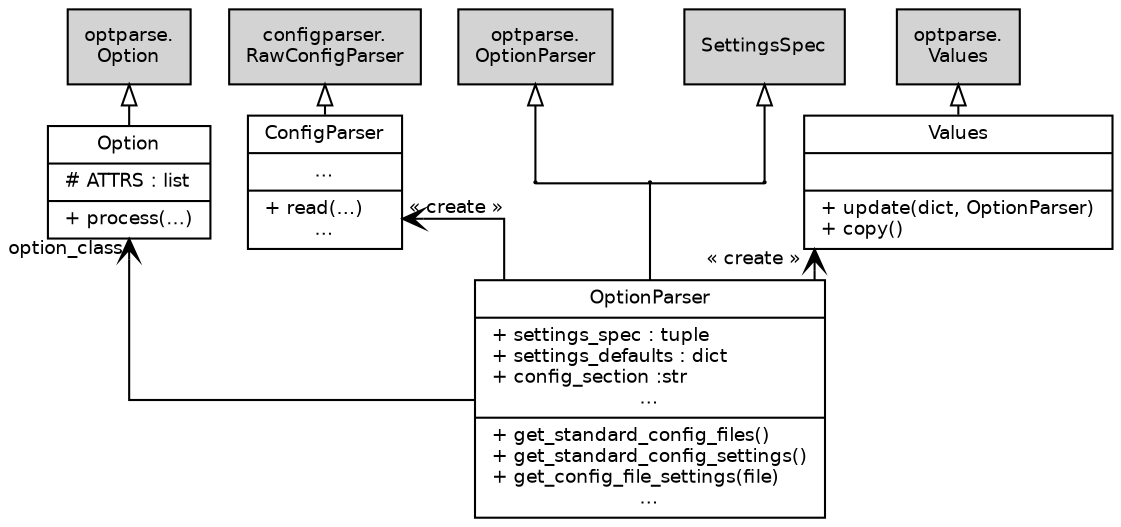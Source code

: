 digraph G {
    graph [
        concentrate = true
        fontname = "Bitstream Vera Sans"
        fontsize = 9
        ranksep = 0.2
        splines = ortho
    ]
    node [
        fontname = "Bitstream Vera Sans"
        fontsize = 9
        shape = "record"
    ]
    edge [
        arrowtail = empty
        dir = back
        fontname = "Bitstream Vera Sans"
        fontsize = 9
    ]

    Values [
        label = "{Values
        |
        |+ update(dict, OptionParser)\l+ copy()\l}"
    ]
    Option [
        label = "{Option
        |# ATTRS : list\l
        |+ process(...)\l}"
    ]
    OptionParser [
        label = "{OptionParser
        |+ settings_spec : tuple\l+ settings_defaults : dict\l+ config_section :str\l...
        |+ get_standard_config_files()\l+ get_standard_config_settings()\l+ get_config_file_settings(file)\l...}"
    ]
    ConfigParser [
        label = "{ConfigParser
        |...
        |+ read(...)\l...}"
    ]

    // for indifferent nodes
    node [
        fillcolor = lightgrey
        style = filled
    ]

    PythonValues [
        label = "optparse.\nValues"
    ]
    PythonOption [
        label = "optparse.\nOption"
    ]
    PythonOptionParser [
        label = "optparse.\nOptionParser"
    ]
    SettingsSpec
    RawConfigParser [
        label = "configparser.\nRawConfigParser"
    ]

    // elbow nodes
    node [
        shape = circle
        label = ""
        height = 0
        width = 0
    ]

    { rank = same; a, b, c } // above OptionParser

    // inheritance hierarchy
    edge [
        arrowtail = empty
        dir = back
    ]

    PythonValues -> Values
    PythonOption -> Option
    //PythonOptionParser, SettingsSpec -> OptionParser
    PythonOptionParser -> a
    SettingsSpec -> c
    RawConfigParser -> ConfigParser

    // aggregation (shared association)
    edge [
        arrowtail = ediamond
    ]

    // composition (not shared association)
    edge [
        arrowtail = diamond
    ]

    // elbow edges
    edge [
        arrowhead = none
        arrowtail = none
        dir = none
    ]

    a -> b -> c [ minlen = 3 ]
    b -> OptionParser

    // association

    edge [
        dir = forward
        arrowhead = vee
    ]

    OptionParser -> Option [
        headlabel = "option_class "
        constraint = false
    ]
    OptionParser -> Values [
        headlabel = "&laquo; create &raquo;  "
        constraint = false
    ]
    OptionParser -> ConfigParser [
        headlabel = " &laquo; create &raquo;"
        constraint = false
    ]
}

